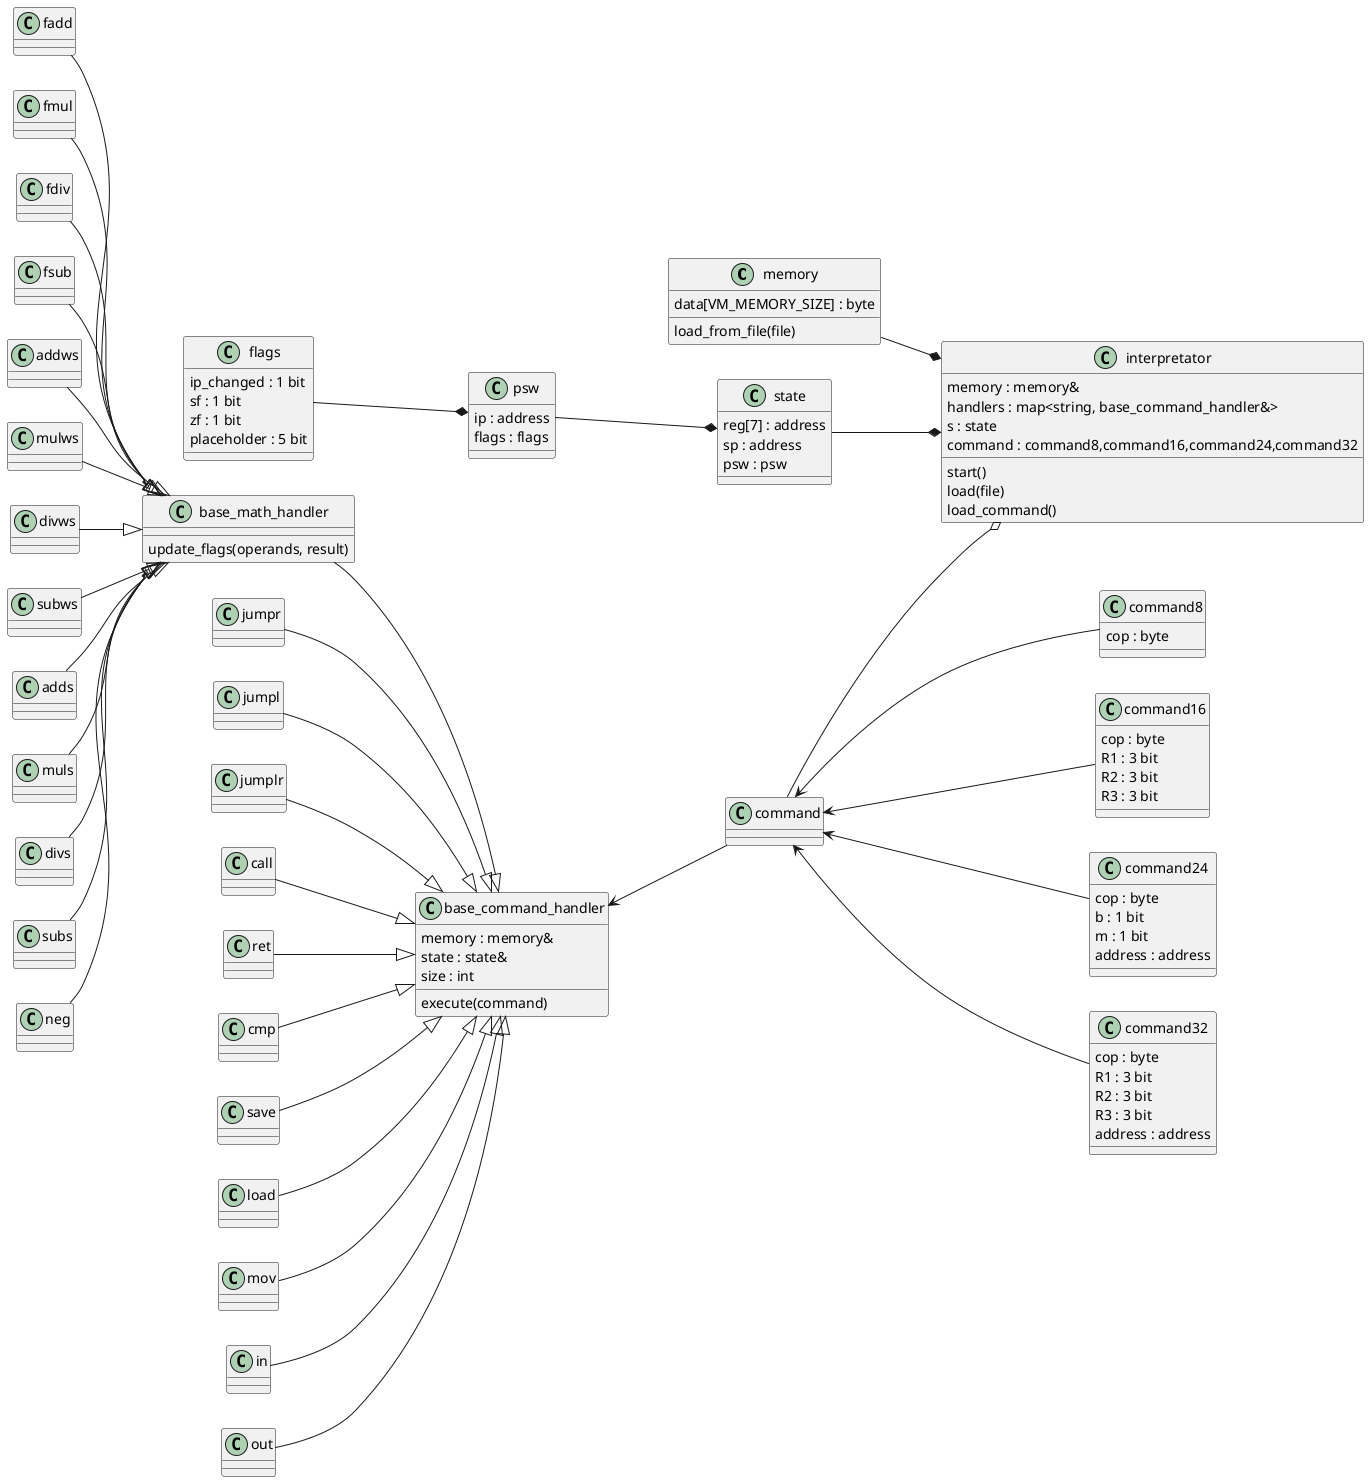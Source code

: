 @startuml classdiagram

left to right direction
class memory
{
    data[VM_MEMORY_SIZE] : byte
    load_from_file(file)
}

class flags
{
    ip_changed : 1 bit
    sf : 1 bit
    zf : 1 bit
    placeholder : 5 bit
}

class psw
{
    ip : address
    flags : flags
}

flags --* psw
psw --* state
state --* interpretator
memory --* interpretator
command --o interpretator

command <--command8
command <--command16
command <--command24
command <--command32


class state
{
    reg[7] : address
    sp : address
    psw : psw
}

class command8
{
    cop : byte
}

class command16
{
    cop : byte
    R1 : 3 bit
    R2 : 3 bit
    R3 : 3 bit
}

class command32
{
    cop : byte
    R1 : 3 bit
    R2 : 3 bit
    R3 : 3 bit
    address : address
}

class command24
{
    cop : byte
    b : 1 bit
    m : 1 bit
    address : address
}

class base_command_handler
{
    execute(command)
    memory : memory&
    state : state&
    size : int
}

base_command_handler <-- command

class base_math_handler
{
    update_flags(operands, result)
}

class fadd{}
class fmul{}
class fdiv{}
class fsub{}

class addws{}
class mulws{}
class divws{}
class subws{}

class adds{}
class muls{}
class divs{}
class subs{}

base_math_handler --|> base_command_handler
fadd --|> base_math_handler
fmul --|> base_math_handler
fdiv --|> base_math_handler
fsub --|> base_math_handler

addws --|> base_math_handler
mulws --|> base_math_handler
divws --|> base_math_handler
subws --|> base_math_handler

adds --|> base_math_handler
muls --|> base_math_handler
divs --|> base_math_handler
subs --|> base_math_handler
neg --|> base_math_handler

class neg{}

class jumpr{}
class jumpl{}
class jumplr{}
class call{}
class ret{}
class cmp{}

class save{}
class load{}

class mov{}

class in{}
class out{}

jumpr --|> base_command_handler
jumpl --|> base_command_handler
jumplr --|> base_command_handler


call--|> base_command_handler
ret --|> base_command_handler
cmp --|> base_command_handler

save--|> base_command_handler
load --|> base_command_handler
mov --|> base_command_handler

in  --|> base_command_handler
out --|> base_command_handler



class interpretator
{
    start()
    load(file)
    memory : memory&
    handlers : map<string, base_command_handler&>
    s : state
    command : command8,command16,command24,command32
    load_command()
}


@enduml